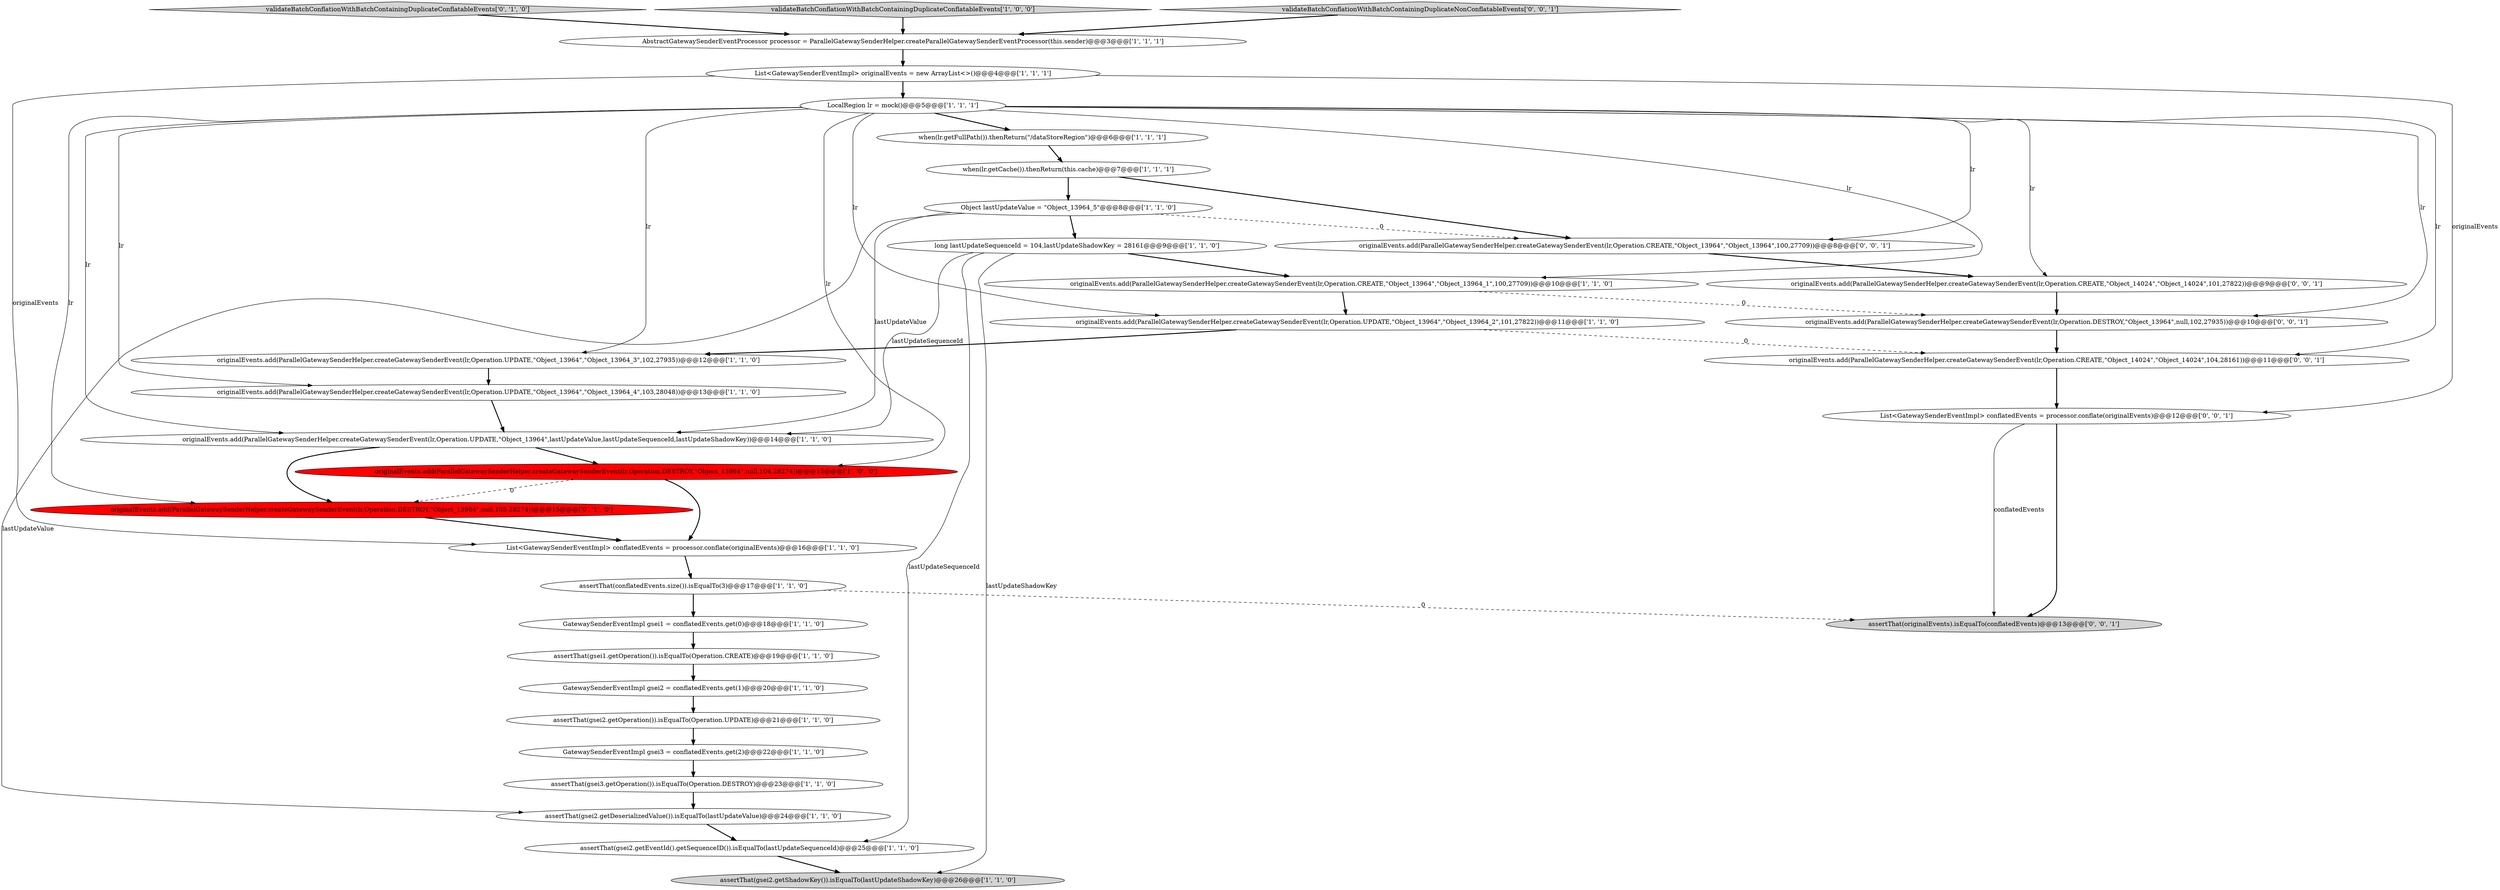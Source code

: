 digraph {
15 [style = filled, label = "List<GatewaySenderEventImpl> conflatedEvents = processor.conflate(originalEvents)@@@16@@@['1', '1', '0']", fillcolor = white, shape = ellipse image = "AAA0AAABBB1BBB"];
27 [style = filled, label = "originalEvents.add(ParallelGatewaySenderHelper.createGatewaySenderEvent(lr,Operation.CREATE,\"Object_14024\",\"Object_14024\",101,27822))@@@9@@@['0', '0', '1']", fillcolor = white, shape = ellipse image = "AAA0AAABBB3BBB"];
23 [style = filled, label = "assertThat(conflatedEvents.size()).isEqualTo(3)@@@17@@@['1', '1', '0']", fillcolor = white, shape = ellipse image = "AAA0AAABBB1BBB"];
32 [style = filled, label = "originalEvents.add(ParallelGatewaySenderHelper.createGatewaySenderEvent(lr,Operation.CREATE,\"Object_14024\",\"Object_14024\",104,28161))@@@11@@@['0', '0', '1']", fillcolor = white, shape = ellipse image = "AAA0AAABBB3BBB"];
20 [style = filled, label = "assertThat(gsei3.getOperation()).isEqualTo(Operation.DESTROY)@@@23@@@['1', '1', '0']", fillcolor = white, shape = ellipse image = "AAA0AAABBB1BBB"];
7 [style = filled, label = "AbstractGatewaySenderEventProcessor processor = ParallelGatewaySenderHelper.createParallelGatewaySenderEventProcessor(this.sender)@@@3@@@['1', '1', '1']", fillcolor = white, shape = ellipse image = "AAA0AAABBB1BBB"];
1 [style = filled, label = "Object lastUpdateValue = \"Object_13964_5\"@@@8@@@['1', '1', '0']", fillcolor = white, shape = ellipse image = "AAA0AAABBB1BBB"];
26 [style = filled, label = "originalEvents.add(ParallelGatewaySenderHelper.createGatewaySenderEvent(lr,Operation.DESTROY,\"Object_13964\",null,105,28274))@@@15@@@['0', '1', '0']", fillcolor = red, shape = ellipse image = "AAA1AAABBB2BBB"];
5 [style = filled, label = "GatewaySenderEventImpl gsei3 = conflatedEvents.get(2)@@@22@@@['1', '1', '0']", fillcolor = white, shape = ellipse image = "AAA0AAABBB1BBB"];
13 [style = filled, label = "originalEvents.add(ParallelGatewaySenderHelper.createGatewaySenderEvent(lr,Operation.UPDATE,\"Object_13964\",\"Object_13964_3\",102,27935))@@@12@@@['1', '1', '0']", fillcolor = white, shape = ellipse image = "AAA0AAABBB1BBB"];
25 [style = filled, label = "validateBatchConflationWithBatchContainingDuplicateConflatableEvents['0', '1', '0']", fillcolor = lightgray, shape = diamond image = "AAA0AAABBB2BBB"];
18 [style = filled, label = "assertThat(gsei2.getShadowKey()).isEqualTo(lastUpdateShadowKey)@@@26@@@['1', '1', '0']", fillcolor = lightgray, shape = ellipse image = "AAA0AAABBB1BBB"];
24 [style = filled, label = "validateBatchConflationWithBatchContainingDuplicateConflatableEvents['1', '0', '0']", fillcolor = lightgray, shape = diamond image = "AAA0AAABBB1BBB"];
6 [style = filled, label = "GatewaySenderEventImpl gsei1 = conflatedEvents.get(0)@@@18@@@['1', '1', '0']", fillcolor = white, shape = ellipse image = "AAA0AAABBB1BBB"];
28 [style = filled, label = "List<GatewaySenderEventImpl> conflatedEvents = processor.conflate(originalEvents)@@@12@@@['0', '0', '1']", fillcolor = white, shape = ellipse image = "AAA0AAABBB3BBB"];
21 [style = filled, label = "assertThat(gsei1.getOperation()).isEqualTo(Operation.CREATE)@@@19@@@['1', '1', '0']", fillcolor = white, shape = ellipse image = "AAA0AAABBB1BBB"];
3 [style = filled, label = "when(lr.getCache()).thenReturn(this.cache)@@@7@@@['1', '1', '1']", fillcolor = white, shape = ellipse image = "AAA0AAABBB1BBB"];
8 [style = filled, label = "List<GatewaySenderEventImpl> originalEvents = new ArrayList<>()@@@4@@@['1', '1', '1']", fillcolor = white, shape = ellipse image = "AAA0AAABBB1BBB"];
29 [style = filled, label = "originalEvents.add(ParallelGatewaySenderHelper.createGatewaySenderEvent(lr,Operation.DESTROY,\"Object_13964\",null,102,27935))@@@10@@@['0', '0', '1']", fillcolor = white, shape = ellipse image = "AAA0AAABBB3BBB"];
16 [style = filled, label = "assertThat(gsei2.getOperation()).isEqualTo(Operation.UPDATE)@@@21@@@['1', '1', '0']", fillcolor = white, shape = ellipse image = "AAA0AAABBB1BBB"];
22 [style = filled, label = "when(lr.getFullPath()).thenReturn(\"/dataStoreRegion\")@@@6@@@['1', '1', '1']", fillcolor = white, shape = ellipse image = "AAA0AAABBB1BBB"];
31 [style = filled, label = "validateBatchConflationWithBatchContainingDuplicateNonConflatableEvents['0', '0', '1']", fillcolor = lightgray, shape = diamond image = "AAA0AAABBB3BBB"];
17 [style = filled, label = "originalEvents.add(ParallelGatewaySenderHelper.createGatewaySenderEvent(lr,Operation.UPDATE,\"Object_13964\",\"Object_13964_2\",101,27822))@@@11@@@['1', '1', '0']", fillcolor = white, shape = ellipse image = "AAA0AAABBB1BBB"];
33 [style = filled, label = "assertThat(originalEvents).isEqualTo(conflatedEvents)@@@13@@@['0', '0', '1']", fillcolor = lightgray, shape = ellipse image = "AAA0AAABBB3BBB"];
2 [style = filled, label = "assertThat(gsei2.getDeserializedValue()).isEqualTo(lastUpdateValue)@@@24@@@['1', '1', '0']", fillcolor = white, shape = ellipse image = "AAA0AAABBB1BBB"];
30 [style = filled, label = "originalEvents.add(ParallelGatewaySenderHelper.createGatewaySenderEvent(lr,Operation.CREATE,\"Object_13964\",\"Object_13964\",100,27709))@@@8@@@['0', '0', '1']", fillcolor = white, shape = ellipse image = "AAA0AAABBB3BBB"];
14 [style = filled, label = "originalEvents.add(ParallelGatewaySenderHelper.createGatewaySenderEvent(lr,Operation.CREATE,\"Object_13964\",\"Object_13964_1\",100,27709))@@@10@@@['1', '1', '0']", fillcolor = white, shape = ellipse image = "AAA0AAABBB1BBB"];
10 [style = filled, label = "LocalRegion lr = mock()@@@5@@@['1', '1', '1']", fillcolor = white, shape = ellipse image = "AAA0AAABBB1BBB"];
11 [style = filled, label = "originalEvents.add(ParallelGatewaySenderHelper.createGatewaySenderEvent(lr,Operation.UPDATE,\"Object_13964\",lastUpdateValue,lastUpdateSequenceId,lastUpdateShadowKey))@@@14@@@['1', '1', '0']", fillcolor = white, shape = ellipse image = "AAA0AAABBB1BBB"];
19 [style = filled, label = "originalEvents.add(ParallelGatewaySenderHelper.createGatewaySenderEvent(lr,Operation.UPDATE,\"Object_13964\",\"Object_13964_4\",103,28048))@@@13@@@['1', '1', '0']", fillcolor = white, shape = ellipse image = "AAA0AAABBB1BBB"];
4 [style = filled, label = "GatewaySenderEventImpl gsei2 = conflatedEvents.get(1)@@@20@@@['1', '1', '0']", fillcolor = white, shape = ellipse image = "AAA0AAABBB1BBB"];
0 [style = filled, label = "long lastUpdateSequenceId = 104,lastUpdateShadowKey = 28161@@@9@@@['1', '1', '0']", fillcolor = white, shape = ellipse image = "AAA0AAABBB1BBB"];
9 [style = filled, label = "assertThat(gsei2.getEventId().getSequenceID()).isEqualTo(lastUpdateSequenceId)@@@25@@@['1', '1', '0']", fillcolor = white, shape = ellipse image = "AAA0AAABBB1BBB"];
12 [style = filled, label = "originalEvents.add(ParallelGatewaySenderHelper.createGatewaySenderEvent(lr,Operation.DESTROY,\"Object_13964\",null,104,28274))@@@15@@@['1', '0', '0']", fillcolor = red, shape = ellipse image = "AAA1AAABBB1BBB"];
10->22 [style = bold, label=""];
10->26 [style = solid, label="lr"];
8->10 [style = bold, label=""];
15->23 [style = bold, label=""];
10->11 [style = solid, label="lr"];
3->1 [style = bold, label=""];
5->20 [style = bold, label=""];
6->21 [style = bold, label=""];
10->17 [style = solid, label="lr"];
10->19 [style = solid, label="lr"];
0->9 [style = solid, label="lastUpdateSequenceId"];
1->30 [style = dashed, label="0"];
30->27 [style = bold, label=""];
12->15 [style = bold, label=""];
0->11 [style = solid, label="lastUpdateSequenceId"];
10->32 [style = solid, label="lr"];
14->17 [style = bold, label=""];
19->11 [style = bold, label=""];
11->12 [style = bold, label=""];
17->32 [style = dashed, label="0"];
1->0 [style = bold, label=""];
2->9 [style = bold, label=""];
1->2 [style = solid, label="lastUpdateValue"];
8->28 [style = solid, label="originalEvents"];
7->8 [style = bold, label=""];
25->7 [style = bold, label=""];
31->7 [style = bold, label=""];
23->33 [style = dashed, label="0"];
28->33 [style = solid, label="conflatedEvents"];
20->2 [style = bold, label=""];
1->11 [style = solid, label="lastUpdateValue"];
12->26 [style = dashed, label="0"];
22->3 [style = bold, label=""];
10->27 [style = solid, label="lr"];
0->14 [style = bold, label=""];
13->19 [style = bold, label=""];
10->12 [style = solid, label="lr"];
9->18 [style = bold, label=""];
28->33 [style = bold, label=""];
10->14 [style = solid, label="lr"];
10->13 [style = solid, label="lr"];
29->32 [style = bold, label=""];
23->6 [style = bold, label=""];
26->15 [style = bold, label=""];
10->29 [style = solid, label="lr"];
8->15 [style = solid, label="originalEvents"];
16->5 [style = bold, label=""];
0->18 [style = solid, label="lastUpdateShadowKey"];
17->13 [style = bold, label=""];
27->29 [style = bold, label=""];
24->7 [style = bold, label=""];
10->30 [style = solid, label="lr"];
3->30 [style = bold, label=""];
32->28 [style = bold, label=""];
14->29 [style = dashed, label="0"];
4->16 [style = bold, label=""];
11->26 [style = bold, label=""];
21->4 [style = bold, label=""];
}

